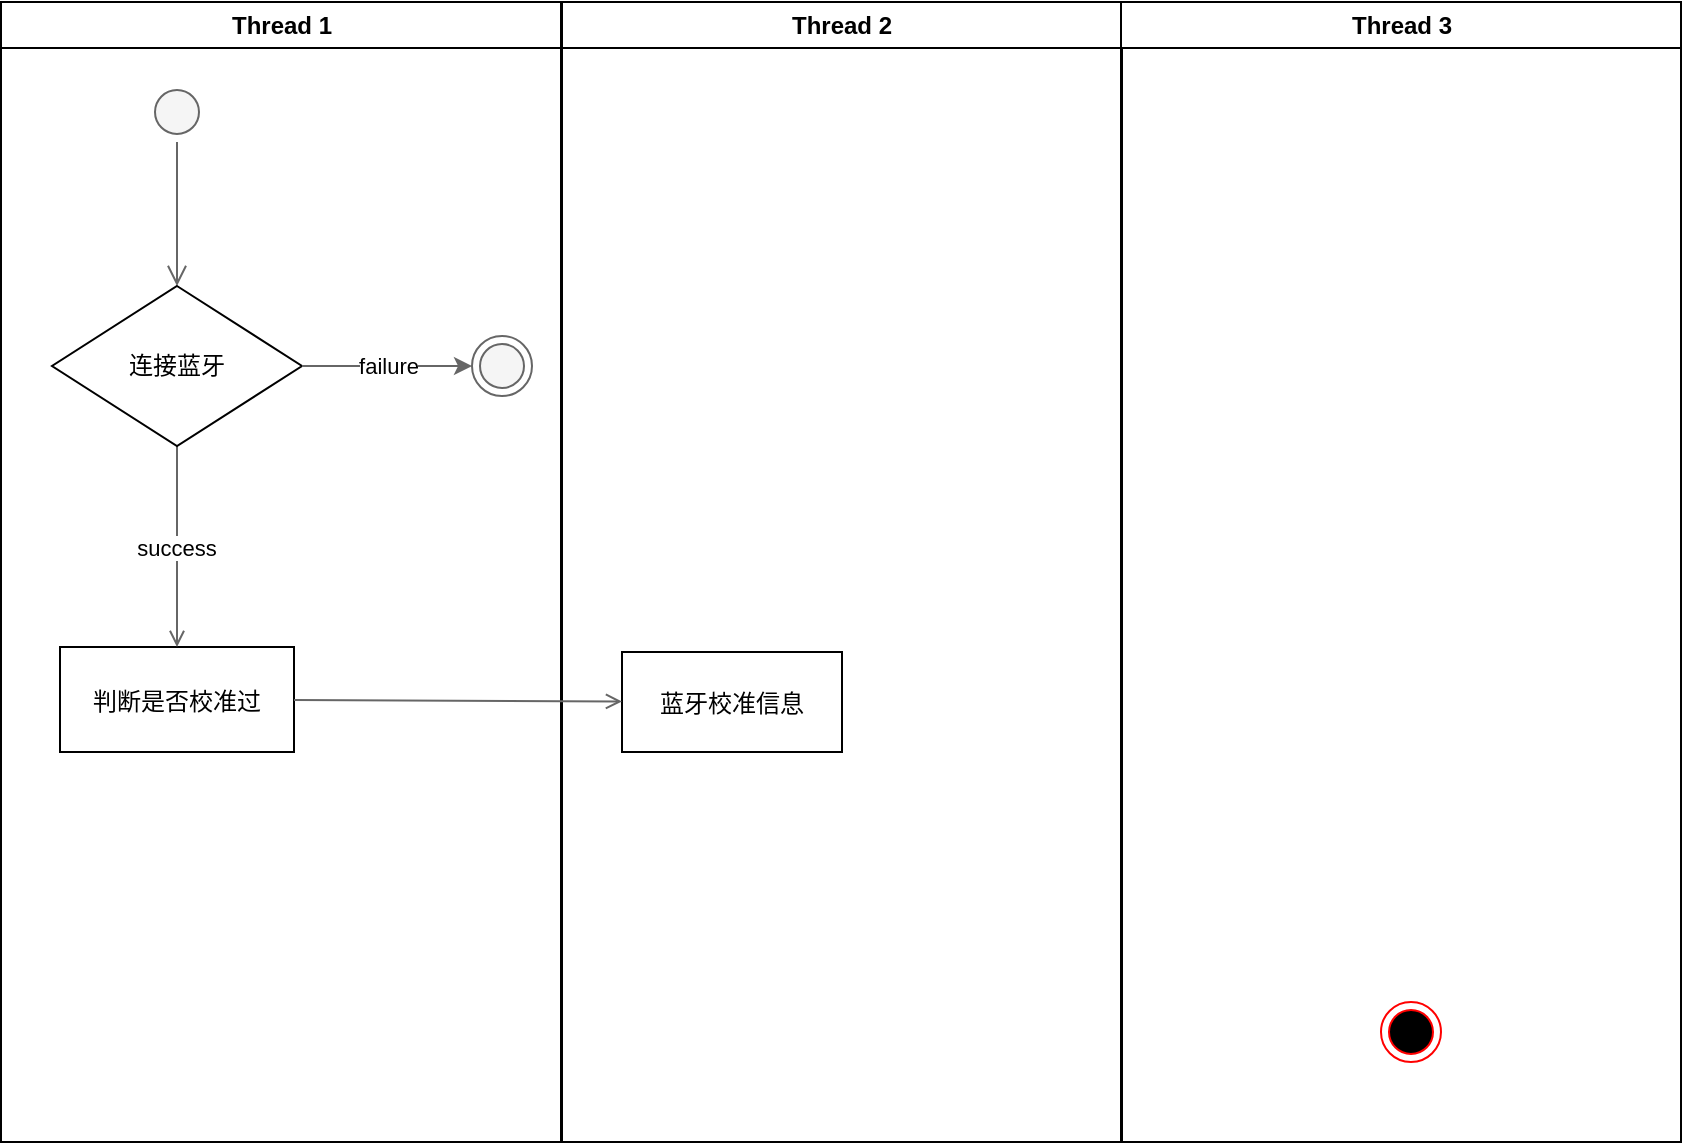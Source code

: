 <mxfile version="14.1.1" type="github">
  <diagram name="Page-1" id="e7e014a7-5840-1c2e-5031-d8a46d1fe8dd">
    <mxGraphModel dx="1113" dy="693" grid="1" gridSize="10" guides="1" tooltips="1" connect="1" arrows="1" fold="1" page="1" pageScale="1" pageWidth="1169" pageHeight="826" background="#ffffff" math="0" shadow="0">
      <root>
        <mxCell id="0" />
        <mxCell id="1" parent="0" />
        <mxCell id="2" value="Thread 1" style="swimlane;whiteSpace=wrap" parent="1" vertex="1">
          <mxGeometry x="164.5" y="128" width="280" height="570" as="geometry" />
        </mxCell>
        <mxCell id="5" value="" style="ellipse;shape=startState;fillColor=#f5f5f5;strokeColor=#666666;fontColor=#333333;" parent="2" vertex="1">
          <mxGeometry x="73" y="40" width="30" height="30" as="geometry" />
        </mxCell>
        <mxCell id="6" value="" style="edgeStyle=elbowEdgeStyle;elbow=horizontal;verticalAlign=bottom;endArrow=open;endSize=8;strokeColor=#666666;endFill=1;rounded=0;entryX=0.5;entryY=0;entryDx=0;entryDy=0;fillColor=#f5f5f5;" parent="2" source="5" target="19jIFVdk67JsVvekcyDL-47" edge="1">
          <mxGeometry x="100" y="40" as="geometry">
            <mxPoint x="115.5" y="132" as="targetPoint" />
          </mxGeometry>
        </mxCell>
        <mxCell id="10" value="判断是否校准过" style="" parent="2" vertex="1">
          <mxGeometry x="29.5" y="322.5" width="117" height="52.5" as="geometry" />
        </mxCell>
        <mxCell id="11" value="success" style="endArrow=open;strokeColor=#666666;endFill=1;rounded=0;exitX=0.5;exitY=1;exitDx=0;exitDy=0;fillColor=#f5f5f5;" parent="2" source="19jIFVdk67JsVvekcyDL-47" target="10" edge="1">
          <mxGeometry relative="1" as="geometry">
            <mxPoint x="115" y="202" as="sourcePoint" />
          </mxGeometry>
        </mxCell>
        <mxCell id="19jIFVdk67JsVvekcyDL-47" value="连接蓝牙" style="rhombus;whiteSpace=wrap;html=1;" vertex="1" parent="2">
          <mxGeometry x="25.5" y="142" width="125" height="80" as="geometry" />
        </mxCell>
        <mxCell id="19jIFVdk67JsVvekcyDL-50" value="" style="ellipse;shape=endState;fillColor=#f5f5f5;strokeColor=#666666;fontColor=#333333;" vertex="1" parent="2">
          <mxGeometry x="235.5" y="167" width="30" height="30" as="geometry" />
        </mxCell>
        <mxCell id="19jIFVdk67JsVvekcyDL-49" value="failure" style="edgeStyle=orthogonalEdgeStyle;rounded=0;orthogonalLoop=1;jettySize=auto;html=1;fillColor=#f5f5f5;strokeColor=#666666;entryX=0;entryY=0.5;entryDx=0;entryDy=0;" edge="1" parent="2" source="19jIFVdk67JsVvekcyDL-47" target="19jIFVdk67JsVvekcyDL-50">
          <mxGeometry relative="1" as="geometry">
            <mxPoint x="215.5" y="182" as="targetPoint" />
          </mxGeometry>
        </mxCell>
        <mxCell id="3" value="Thread 2" style="swimlane;whiteSpace=wrap" parent="1" vertex="1">
          <mxGeometry x="445" y="128" width="280" height="570" as="geometry" />
        </mxCell>
        <mxCell id="18" value="蓝牙校准信息" style="" parent="3" vertex="1">
          <mxGeometry x="30" y="325" width="110" height="50" as="geometry" />
        </mxCell>
        <mxCell id="4" value="Thread 3" style="swimlane;whiteSpace=wrap" parent="1" vertex="1">
          <mxGeometry x="724.5" y="128" width="280" height="570" as="geometry" />
        </mxCell>
        <mxCell id="38" value="" style="ellipse;shape=endState;fillColor=#000000;strokeColor=#ff0000" parent="4" vertex="1">
          <mxGeometry x="130" y="500" width="30" height="30" as="geometry" />
        </mxCell>
        <mxCell id="20" value="" style="endArrow=open;strokeColor=#666666;endFill=1;rounded=0;fillColor=#f5f5f5;" parent="1" source="10" target="18" edge="1">
          <mxGeometry relative="1" as="geometry" />
        </mxCell>
      </root>
    </mxGraphModel>
  </diagram>
</mxfile>

